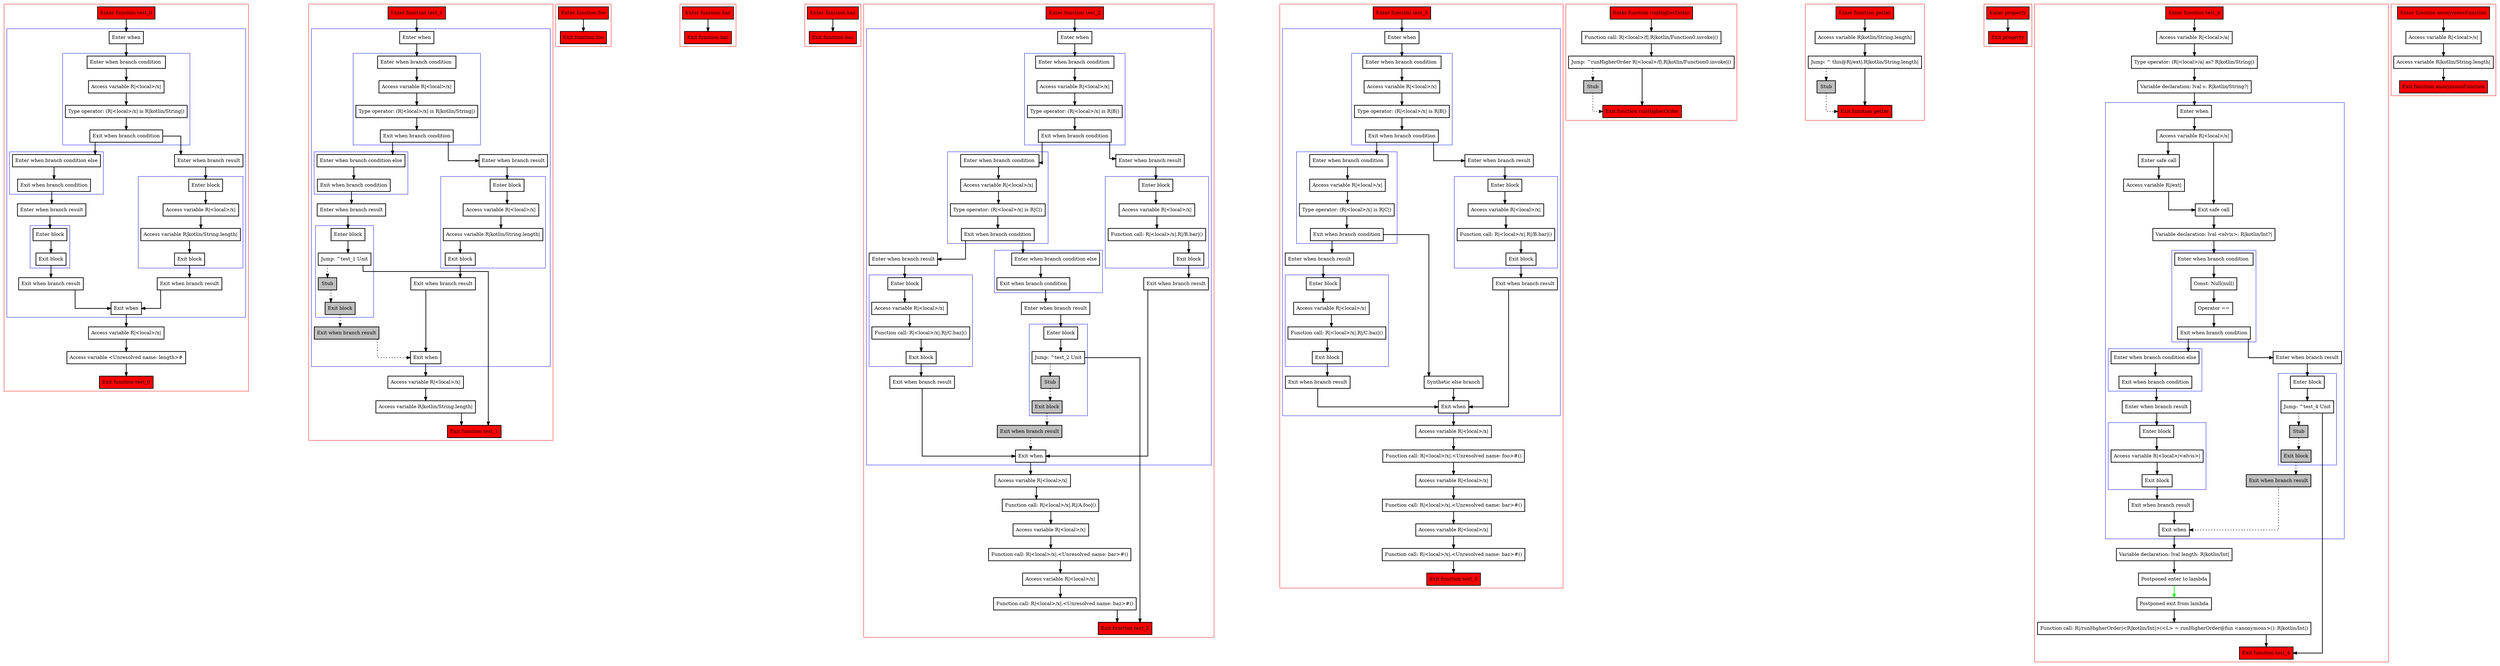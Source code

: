 digraph returns_kt {
    graph [splines=ortho nodesep=3]
    node [shape=box penwidth=2]
    edge [penwidth=2]

    subgraph cluster_0 {
        color=red
        0 [label="Enter function test_0" style="filled" fillcolor=red];
        subgraph cluster_1 {
            color=blue
            1 [label="Enter when"];
            subgraph cluster_2 {
                color=blue
                2 [label="Enter when branch condition "];
                3 [label="Access variable R|<local>/x|"];
                4 [label="Type operator: (R|<local>/x| is R|kotlin/String|)"];
                5 [label="Exit when branch condition"];
            }
            subgraph cluster_3 {
                color=blue
                6 [label="Enter when branch condition else"];
                7 [label="Exit when branch condition"];
            }
            8 [label="Enter when branch result"];
            subgraph cluster_4 {
                color=blue
                9 [label="Enter block"];
                10 [label="Exit block"];
            }
            11 [label="Exit when branch result"];
            12 [label="Enter when branch result"];
            subgraph cluster_5 {
                color=blue
                13 [label="Enter block"];
                14 [label="Access variable R|<local>/x|"];
                15 [label="Access variable R|kotlin/String.length|"];
                16 [label="Exit block"];
            }
            17 [label="Exit when branch result"];
            18 [label="Exit when"];
        }
        19 [label="Access variable R|<local>/x|"];
        20 [label="Access variable <Unresolved name: length>#"];
        21 [label="Exit function test_0" style="filled" fillcolor=red];
    }

    0 -> {1};
    1 -> {2};
    2 -> {3};
    3 -> {4};
    4 -> {5};
    5 -> {12 6};
    6 -> {7};
    7 -> {8};
    8 -> {9};
    9 -> {10};
    10 -> {11};
    11 -> {18};
    12 -> {13};
    13 -> {14};
    14 -> {15};
    15 -> {16};
    16 -> {17};
    17 -> {18};
    18 -> {19};
    19 -> {20};
    20 -> {21};

    subgraph cluster_6 {
        color=red
        22 [label="Enter function test_1" style="filled" fillcolor=red];
        subgraph cluster_7 {
            color=blue
            23 [label="Enter when"];
            subgraph cluster_8 {
                color=blue
                24 [label="Enter when branch condition "];
                25 [label="Access variable R|<local>/x|"];
                26 [label="Type operator: (R|<local>/x| is R|kotlin/String|)"];
                27 [label="Exit when branch condition"];
            }
            subgraph cluster_9 {
                color=blue
                28 [label="Enter when branch condition else"];
                29 [label="Exit when branch condition"];
            }
            30 [label="Enter when branch result"];
            subgraph cluster_10 {
                color=blue
                31 [label="Enter block"];
                32 [label="Jump: ^test_1 Unit"];
                33 [label="Stub" style="filled" fillcolor=gray];
                34 [label="Exit block" style="filled" fillcolor=gray];
            }
            35 [label="Exit when branch result" style="filled" fillcolor=gray];
            36 [label="Enter when branch result"];
            subgraph cluster_11 {
                color=blue
                37 [label="Enter block"];
                38 [label="Access variable R|<local>/x|"];
                39 [label="Access variable R|kotlin/String.length|"];
                40 [label="Exit block"];
            }
            41 [label="Exit when branch result"];
            42 [label="Exit when"];
        }
        43 [label="Access variable R|<local>/x|"];
        44 [label="Access variable R|kotlin/String.length|"];
        45 [label="Exit function test_1" style="filled" fillcolor=red];
    }

    22 -> {23};
    23 -> {24};
    24 -> {25};
    25 -> {26};
    26 -> {27};
    27 -> {36 28};
    28 -> {29};
    29 -> {30};
    30 -> {31};
    31 -> {32};
    32 -> {45};
    32 -> {33} [style=dotted];
    33 -> {34} [style=dotted];
    34 -> {35} [style=dotted];
    35 -> {42} [style=dotted];
    36 -> {37};
    37 -> {38};
    38 -> {39};
    39 -> {40};
    40 -> {41};
    41 -> {42};
    42 -> {43};
    43 -> {44};
    44 -> {45};

    subgraph cluster_12 {
        color=red
        46 [label="Enter function foo" style="filled" fillcolor=red];
        47 [label="Exit function foo" style="filled" fillcolor=red];
    }

    46 -> {47};

    subgraph cluster_13 {
        color=red
        48 [label="Enter function bar" style="filled" fillcolor=red];
        49 [label="Exit function bar" style="filled" fillcolor=red];
    }

    48 -> {49};

    subgraph cluster_14 {
        color=red
        50 [label="Enter function baz" style="filled" fillcolor=red];
        51 [label="Exit function baz" style="filled" fillcolor=red];
    }

    50 -> {51};

    subgraph cluster_15 {
        color=red
        52 [label="Enter function test_2" style="filled" fillcolor=red];
        subgraph cluster_16 {
            color=blue
            53 [label="Enter when"];
            subgraph cluster_17 {
                color=blue
                54 [label="Enter when branch condition "];
                55 [label="Access variable R|<local>/x|"];
                56 [label="Type operator: (R|<local>/x| is R|B|)"];
                57 [label="Exit when branch condition"];
            }
            subgraph cluster_18 {
                color=blue
                58 [label="Enter when branch condition "];
                59 [label="Access variable R|<local>/x|"];
                60 [label="Type operator: (R|<local>/x| is R|C|)"];
                61 [label="Exit when branch condition"];
            }
            subgraph cluster_19 {
                color=blue
                62 [label="Enter when branch condition else"];
                63 [label="Exit when branch condition"];
            }
            64 [label="Enter when branch result"];
            subgraph cluster_20 {
                color=blue
                65 [label="Enter block"];
                66 [label="Jump: ^test_2 Unit"];
                67 [label="Stub" style="filled" fillcolor=gray];
                68 [label="Exit block" style="filled" fillcolor=gray];
            }
            69 [label="Exit when branch result" style="filled" fillcolor=gray];
            70 [label="Enter when branch result"];
            subgraph cluster_21 {
                color=blue
                71 [label="Enter block"];
                72 [label="Access variable R|<local>/x|"];
                73 [label="Function call: R|<local>/x|.R|/C.baz|()"];
                74 [label="Exit block"];
            }
            75 [label="Exit when branch result"];
            76 [label="Enter when branch result"];
            subgraph cluster_22 {
                color=blue
                77 [label="Enter block"];
                78 [label="Access variable R|<local>/x|"];
                79 [label="Function call: R|<local>/x|.R|/B.bar|()"];
                80 [label="Exit block"];
            }
            81 [label="Exit when branch result"];
            82 [label="Exit when"];
        }
        83 [label="Access variable R|<local>/x|"];
        84 [label="Function call: R|<local>/x|.R|/A.foo|()"];
        85 [label="Access variable R|<local>/x|"];
        86 [label="Function call: R|<local>/x|.<Unresolved name: bar>#()"];
        87 [label="Access variable R|<local>/x|"];
        88 [label="Function call: R|<local>/x|.<Unresolved name: baz>#()"];
        89 [label="Exit function test_2" style="filled" fillcolor=red];
    }

    52 -> {53};
    53 -> {54};
    54 -> {55};
    55 -> {56};
    56 -> {57};
    57 -> {76 58};
    58 -> {59};
    59 -> {60};
    60 -> {61};
    61 -> {70 62};
    62 -> {63};
    63 -> {64};
    64 -> {65};
    65 -> {66};
    66 -> {89};
    66 -> {67} [style=dotted];
    67 -> {68} [style=dotted];
    68 -> {69} [style=dotted];
    69 -> {82} [style=dotted];
    70 -> {71};
    71 -> {72};
    72 -> {73};
    73 -> {74};
    74 -> {75};
    75 -> {82};
    76 -> {77};
    77 -> {78};
    78 -> {79};
    79 -> {80};
    80 -> {81};
    81 -> {82};
    82 -> {83};
    83 -> {84};
    84 -> {85};
    85 -> {86};
    86 -> {87};
    87 -> {88};
    88 -> {89};

    subgraph cluster_23 {
        color=red
        90 [label="Enter function test_3" style="filled" fillcolor=red];
        subgraph cluster_24 {
            color=blue
            91 [label="Enter when"];
            subgraph cluster_25 {
                color=blue
                92 [label="Enter when branch condition "];
                93 [label="Access variable R|<local>/x|"];
                94 [label="Type operator: (R|<local>/x| is R|B|)"];
                95 [label="Exit when branch condition"];
            }
            subgraph cluster_26 {
                color=blue
                96 [label="Enter when branch condition "];
                97 [label="Access variable R|<local>/x|"];
                98 [label="Type operator: (R|<local>/x| is R|C|)"];
                99 [label="Exit when branch condition"];
            }
            100 [label="Synthetic else branch"];
            101 [label="Enter when branch result"];
            subgraph cluster_27 {
                color=blue
                102 [label="Enter block"];
                103 [label="Access variable R|<local>/x|"];
                104 [label="Function call: R|<local>/x|.R|/C.baz|()"];
                105 [label="Exit block"];
            }
            106 [label="Exit when branch result"];
            107 [label="Enter when branch result"];
            subgraph cluster_28 {
                color=blue
                108 [label="Enter block"];
                109 [label="Access variable R|<local>/x|"];
                110 [label="Function call: R|<local>/x|.R|/B.bar|()"];
                111 [label="Exit block"];
            }
            112 [label="Exit when branch result"];
            113 [label="Exit when"];
        }
        114 [label="Access variable R|<local>/x|"];
        115 [label="Function call: R|<local>/x|.<Unresolved name: foo>#()"];
        116 [label="Access variable R|<local>/x|"];
        117 [label="Function call: R|<local>/x|.<Unresolved name: bar>#()"];
        118 [label="Access variable R|<local>/x|"];
        119 [label="Function call: R|<local>/x|.<Unresolved name: baz>#()"];
        120 [label="Exit function test_3" style="filled" fillcolor=red];
    }

    90 -> {91};
    91 -> {92};
    92 -> {93};
    93 -> {94};
    94 -> {95};
    95 -> {107 96};
    96 -> {97};
    97 -> {98};
    98 -> {99};
    99 -> {101 100};
    100 -> {113};
    101 -> {102};
    102 -> {103};
    103 -> {104};
    104 -> {105};
    105 -> {106};
    106 -> {113};
    107 -> {108};
    108 -> {109};
    109 -> {110};
    110 -> {111};
    111 -> {112};
    112 -> {113};
    113 -> {114};
    114 -> {115};
    115 -> {116};
    116 -> {117};
    117 -> {118};
    118 -> {119};
    119 -> {120};

    subgraph cluster_29 {
        color=red
        121 [label="Enter function runHigherOrder" style="filled" fillcolor=red];
        122 [label="Function call: R|<local>/f|.R|kotlin/Function0.invoke|()"];
        123 [label="Jump: ^runHigherOrder R|<local>/f|.R|kotlin/Function0.invoke|()"];
        124 [label="Stub" style="filled" fillcolor=gray];
        125 [label="Exit function runHigherOrder" style="filled" fillcolor=red];
    }

    121 -> {122};
    122 -> {123};
    123 -> {125};
    123 -> {124} [style=dotted];
    124 -> {125} [style=dotted];

    subgraph cluster_30 {
        color=red
        126 [label="Enter function getter" style="filled" fillcolor=red];
        127 [label="Access variable R|kotlin/String.length|"];
        128 [label="Jump: ^ this@R|/ext|.R|kotlin/String.length|"];
        129 [label="Stub" style="filled" fillcolor=gray];
        130 [label="Exit function getter" style="filled" fillcolor=red];
    }

    126 -> {127};
    127 -> {128};
    128 -> {130};
    128 -> {129} [style=dotted];
    129 -> {130} [style=dotted];

    subgraph cluster_31 {
        color=red
        131 [label="Enter property" style="filled" fillcolor=red];
        132 [label="Exit property" style="filled" fillcolor=red];
    }

    131 -> {132};

    subgraph cluster_32 {
        color=red
        133 [label="Enter function test_4" style="filled" fillcolor=red];
        134 [label="Access variable R|<local>/a|"];
        135 [label="Type operator: (R|<local>/a| as? R|kotlin/String|)"];
        136 [label="Variable declaration: lval s: R|kotlin/String?|"];
        subgraph cluster_33 {
            color=blue
            137 [label="Enter when"];
            138 [label="Access variable R|<local>/s|"];
            139 [label="Enter safe call"];
            140 [label="Access variable R|/ext|"];
            141 [label="Exit safe call"];
            142 [label="Variable declaration: lval <elvis>: R|kotlin/Int?|"];
            subgraph cluster_34 {
                color=blue
                143 [label="Enter when branch condition "];
                144 [label="Const: Null(null)"];
                145 [label="Operator =="];
                146 [label="Exit when branch condition"];
            }
            subgraph cluster_35 {
                color=blue
                147 [label="Enter when branch condition else"];
                148 [label="Exit when branch condition"];
            }
            149 [label="Enter when branch result"];
            subgraph cluster_36 {
                color=blue
                150 [label="Enter block"];
                151 [label="Access variable R|<local>/<elvis>|"];
                152 [label="Exit block"];
            }
            153 [label="Exit when branch result"];
            154 [label="Enter when branch result"];
            subgraph cluster_37 {
                color=blue
                155 [label="Enter block"];
                156 [label="Jump: ^test_4 Unit"];
                157 [label="Stub" style="filled" fillcolor=gray];
                158 [label="Exit block" style="filled" fillcolor=gray];
            }
            159 [label="Exit when branch result" style="filled" fillcolor=gray];
            160 [label="Exit when"];
        }
        161 [label="Variable declaration: lval length: R|kotlin/Int|"];
        162 [label="Postponed enter to lambda"];
        163 [label="Postponed exit from lambda"];
        164 [label="Function call: R|/runHigherOrder|<R|kotlin/Int|>(<L> = runHigherOrder@fun <anonymous>(): R|kotlin/Int|)"];
        165 [label="Exit function test_4" style="filled" fillcolor=red];
    }

    133 -> {134};
    134 -> {135};
    135 -> {136};
    136 -> {137};
    137 -> {138};
    138 -> {139 141};
    139 -> {140};
    140 -> {141};
    141 -> {142};
    142 -> {143};
    143 -> {144};
    144 -> {145};
    145 -> {146};
    146 -> {154 147};
    147 -> {148};
    148 -> {149};
    149 -> {150};
    150 -> {151};
    151 -> {152};
    152 -> {153};
    153 -> {160};
    154 -> {155};
    155 -> {156};
    156 -> {165};
    156 -> {157} [style=dotted];
    157 -> {158} [style=dotted];
    158 -> {159} [style=dotted];
    159 -> {160} [style=dotted];
    160 -> {161};
    161 -> {162};
    162 -> {163 163} [color=green];
    163 -> {164};
    164 -> {165};

    subgraph cluster_38 {
        color=red
        166 [label="Enter function anonymousFunction" style="filled" fillcolor=red];
        167 [label="Access variable R|<local>/s|"];
        168 [label="Access variable R|kotlin/String.length|"];
        169 [label="Exit function anonymousFunction" style="filled" fillcolor=red];
    }

    166 -> {167};
    167 -> {168};
    168 -> {169};

}
